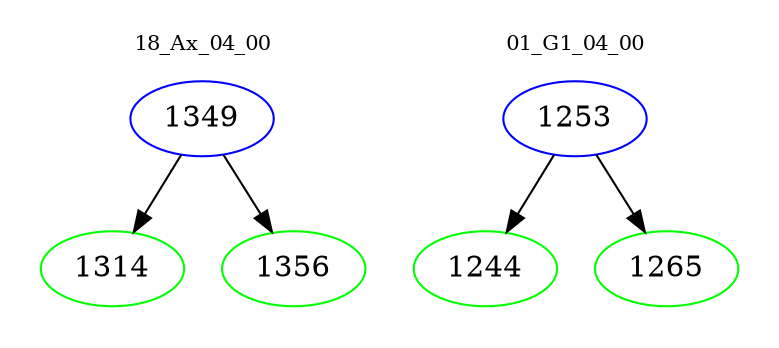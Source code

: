 digraph{
subgraph cluster_0 {
color = white
label = "18_Ax_04_00";
fontsize=10;
T0_1349 [label="1349", color="blue"]
T0_1349 -> T0_1314 [color="black"]
T0_1314 [label="1314", color="green"]
T0_1349 -> T0_1356 [color="black"]
T0_1356 [label="1356", color="green"]
}
subgraph cluster_1 {
color = white
label = "01_G1_04_00";
fontsize=10;
T1_1253 [label="1253", color="blue"]
T1_1253 -> T1_1244 [color="black"]
T1_1244 [label="1244", color="green"]
T1_1253 -> T1_1265 [color="black"]
T1_1265 [label="1265", color="green"]
}
}
